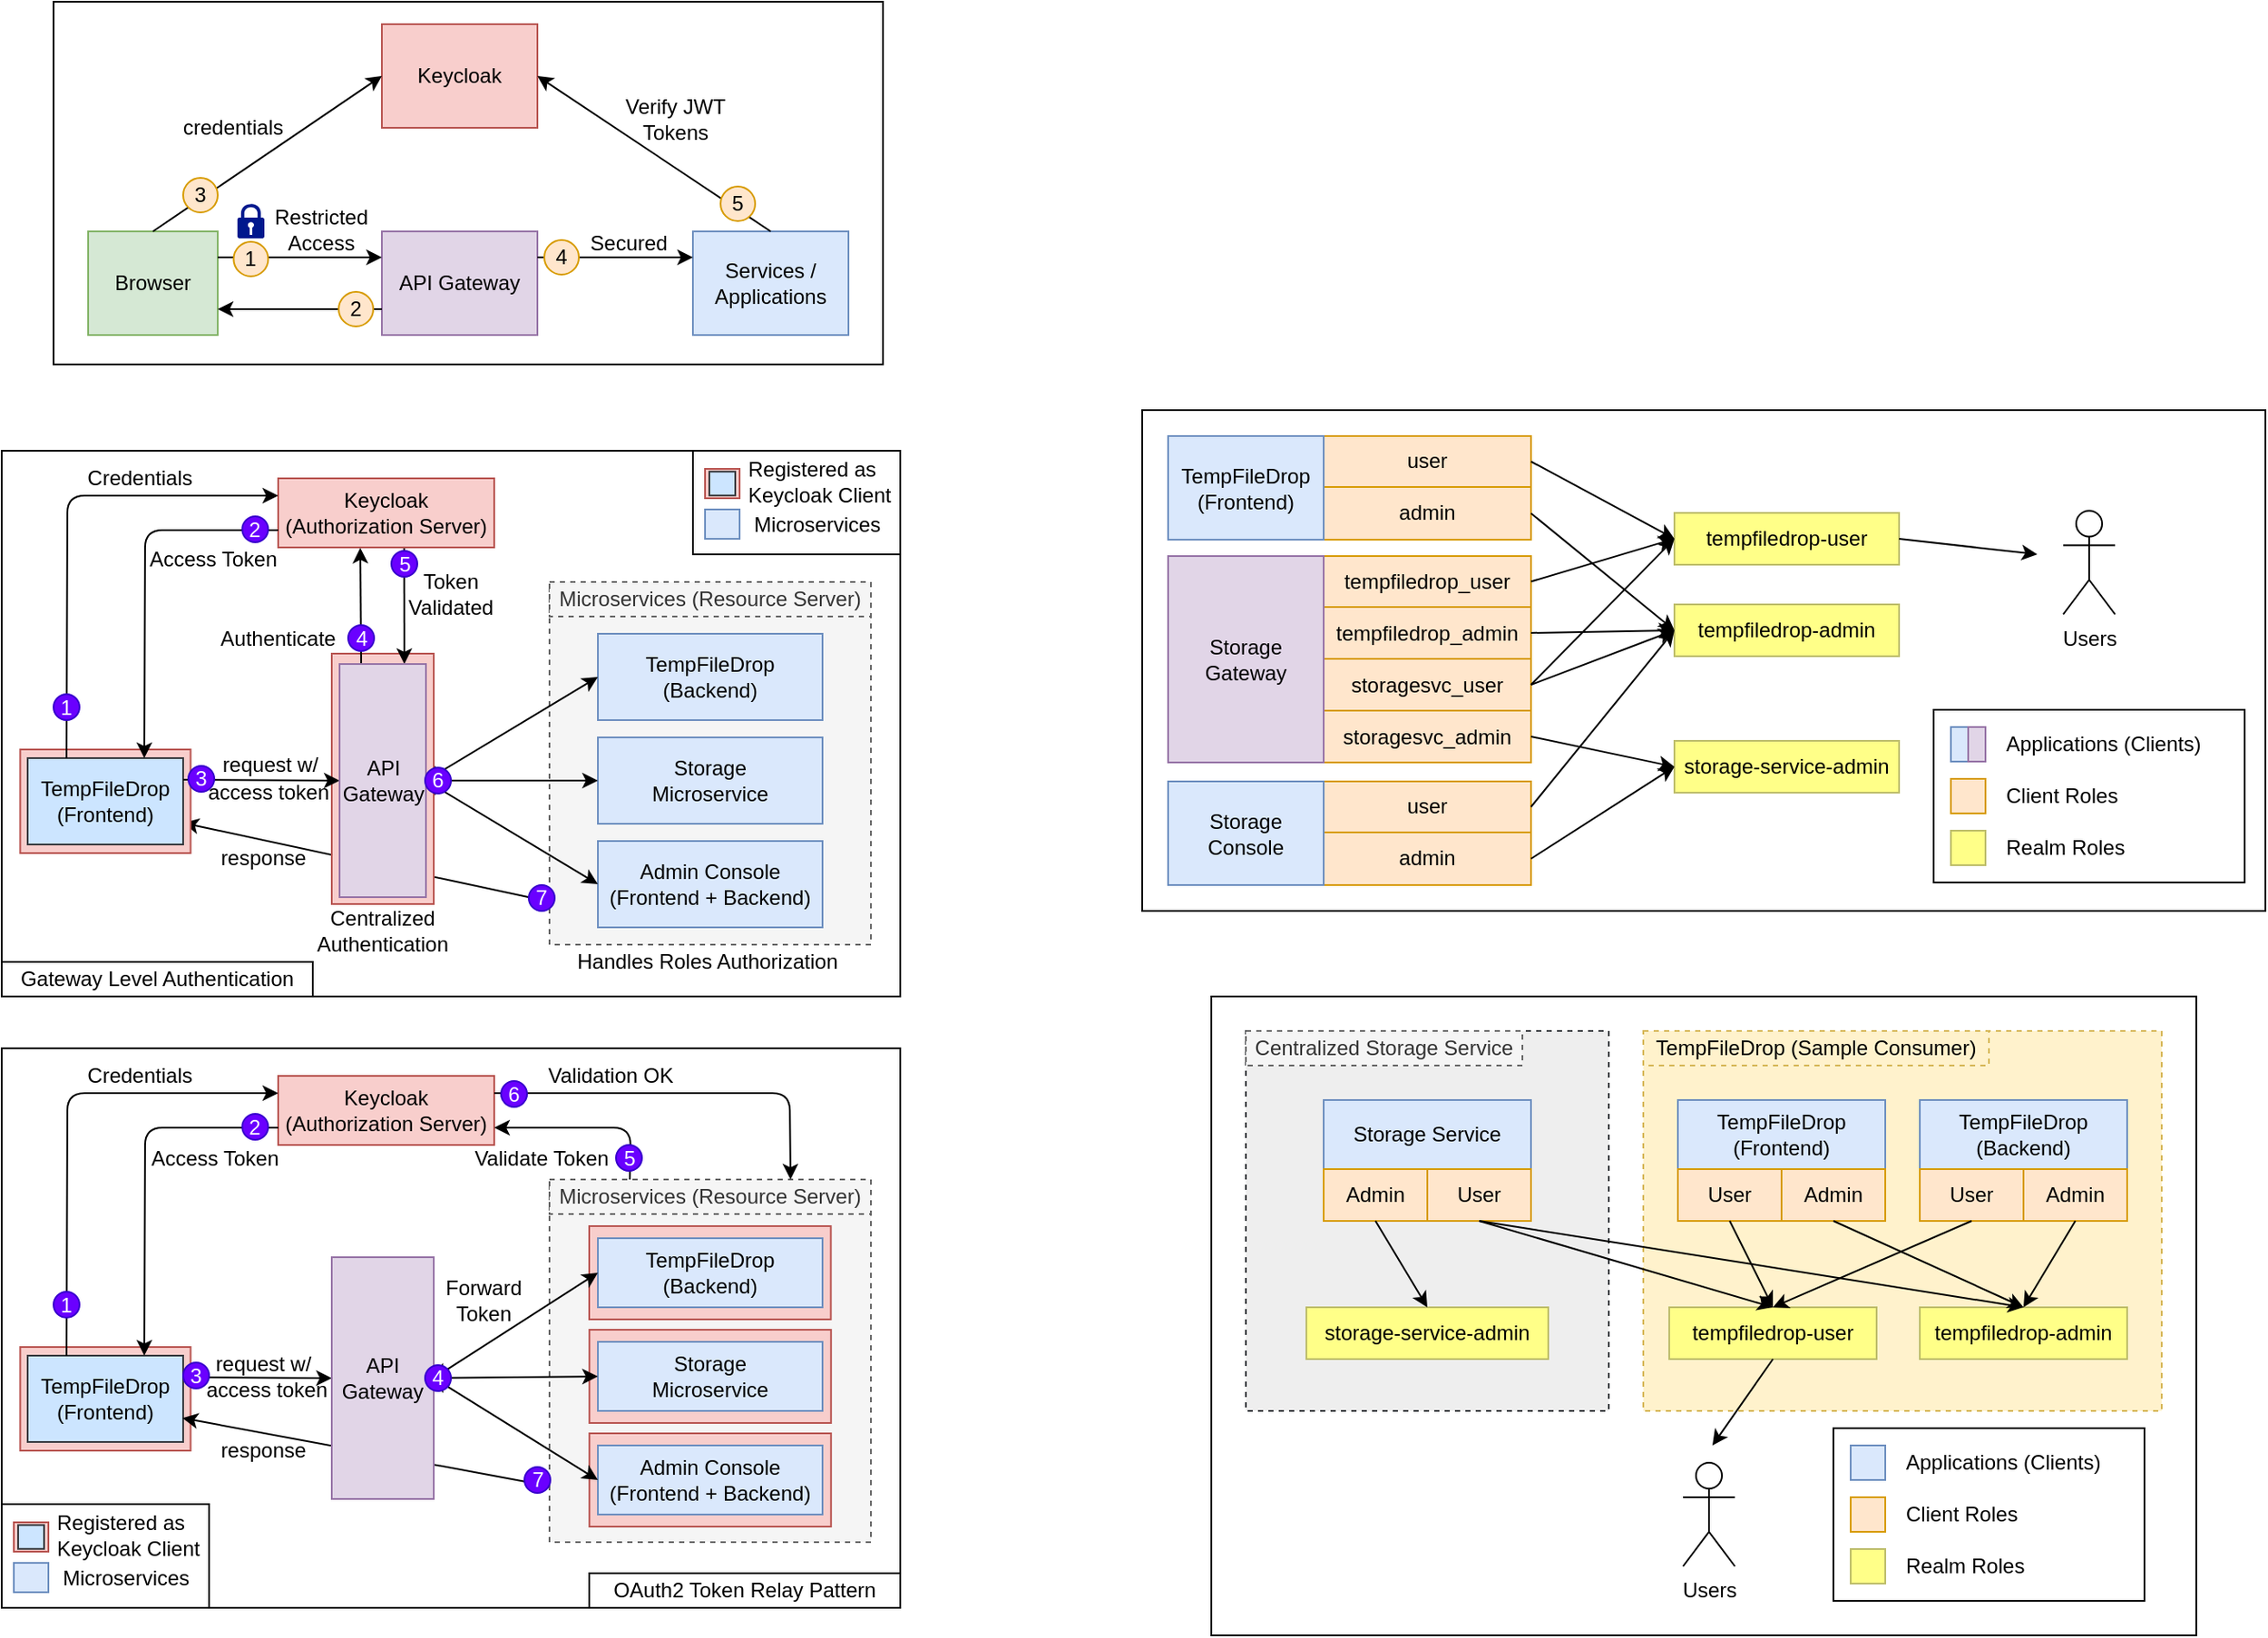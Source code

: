 <mxfile version="14.8.0" type="device"><diagram id="-et195VMFCXE0nUGpKms" name="Page-1"><mxGraphModel dx="825" dy="405" grid="1" gridSize="10" guides="1" tooltips="1" connect="1" arrows="1" fold="1" page="1" pageScale="1" pageWidth="850" pageHeight="1100" math="0" shadow="0"><root><mxCell id="0"/><mxCell id="1" parent="0"/><mxCell id="keBRM3pVGxBLEi7_1Mw8-7" value="" style="rounded=0;whiteSpace=wrap;html=1;" vertex="1" parent="1"><mxGeometry x="870" y="326.5" width="650" height="290" as="geometry"/></mxCell><mxCell id="d_0TNwZNXndSsAaaPZJO-123" value="" style="rounded=0;whiteSpace=wrap;html=1;strokeColor=#000000;align=center;" parent="1" vertex="1"><mxGeometry x="210" y="350" width="520" height="316" as="geometry"/></mxCell><mxCell id="d_0TNwZNXndSsAaaPZJO-146" value="" style="rounded=0;whiteSpace=wrap;html=1;strokeColor=#000000;align=left;" parent="1" vertex="1"><mxGeometry x="610" y="350" width="120" height="60" as="geometry"/></mxCell><mxCell id="d_0TNwZNXndSsAaaPZJO-132" value="" style="endArrow=classic;html=1;strokeWidth=1;exitX=-0.009;exitY=0.88;exitDx=0;exitDy=0;exitPerimeter=0;entryX=1;entryY=0.75;entryDx=0;entryDy=0;" parent="1" source="d_0TNwZNXndSsAaaPZJO-52" target="d_0TNwZNXndSsAaaPZJO-42" edge="1"><mxGeometry width="50" height="50" relative="1" as="geometry"><mxPoint x="340" y="596" as="sourcePoint"/><mxPoint x="390" y="546" as="targetPoint"/></mxGeometry></mxCell><mxCell id="d_0TNwZNXndSsAaaPZJO-119" value="" style="rounded=0;whiteSpace=wrap;html=1;strokeColor=#000000;align=center;" parent="1" vertex="1"><mxGeometry x="210" y="696" width="520" height="324" as="geometry"/></mxCell><mxCell id="d_0TNwZNXndSsAaaPZJO-80" value="" style="rounded=0;whiteSpace=wrap;html=1;dashed=1;fillColor=#f5f5f5;strokeColor=#666666;fontColor=#333333;" parent="1" vertex="1"><mxGeometry x="527" y="772" width="186" height="210" as="geometry"/></mxCell><mxCell id="d_0TNwZNXndSsAaaPZJO-127" value="" style="rounded=0;whiteSpace=wrap;html=1;fillColor=#f8cecc;strokeColor=#b85450;" parent="1" vertex="1"><mxGeometry x="550.1" y="919" width="139.8" height="54" as="geometry"/></mxCell><mxCell id="d_0TNwZNXndSsAaaPZJO-126" value="" style="rounded=0;whiteSpace=wrap;html=1;fillColor=#f8cecc;strokeColor=#b85450;" parent="1" vertex="1"><mxGeometry x="550.1" y="859" width="139.8" height="54" as="geometry"/></mxCell><mxCell id="d_0TNwZNXndSsAaaPZJO-125" value="" style="rounded=0;whiteSpace=wrap;html=1;fillColor=#f8cecc;strokeColor=#b85450;" parent="1" vertex="1"><mxGeometry x="550" y="799" width="139.8" height="54" as="geometry"/></mxCell><mxCell id="d_0TNwZNXndSsAaaPZJO-124" value="" style="rounded=0;whiteSpace=wrap;html=1;fillColor=#f8cecc;strokeColor=#b85450;" parent="1" vertex="1"><mxGeometry x="220.7" y="869" width="98.6" height="60" as="geometry"/></mxCell><mxCell id="d_0TNwZNXndSsAaaPZJO-122" value="" style="rounded=0;whiteSpace=wrap;html=1;fillColor=#f8cecc;strokeColor=#b85450;" parent="1" vertex="1"><mxGeometry x="401" y="467.5" width="59" height="145" as="geometry"/></mxCell><mxCell id="d_0TNwZNXndSsAaaPZJO-120" value="" style="rounded=0;whiteSpace=wrap;html=1;fillColor=#f8cecc;strokeColor=#b85450;" parent="1" vertex="1"><mxGeometry x="220.7" y="523" width="98.6" height="60" as="geometry"/></mxCell><mxCell id="d_0TNwZNXndSsAaaPZJO-52" value="" style="rounded=0;whiteSpace=wrap;html=1;dashed=1;fillColor=#f5f5f5;strokeColor=#666666;fontColor=#333333;" parent="1" vertex="1"><mxGeometry x="527" y="426" width="186" height="210" as="geometry"/></mxCell><mxCell id="x1B7GXNdSVYVkd4ccIlM-24" value="" style="rounded=0;whiteSpace=wrap;html=1;" parent="1" vertex="1"><mxGeometry x="240" y="90" width="480" height="210" as="geometry"/></mxCell><mxCell id="K2-aBJAvlc_ZpKI501sd-34" value="" style="rounded=0;whiteSpace=wrap;html=1;strokeColor=#000000;align=left;verticalAlign=middle;" parent="1" vertex="1"><mxGeometry x="910" y="666" width="570" height="370" as="geometry"/></mxCell><mxCell id="K2-aBJAvlc_ZpKI501sd-31" value="" style="rounded=0;whiteSpace=wrap;html=1;strokeColor=#d6b656;align=left;verticalAlign=middle;fillColor=#fff2cc;dashed=1;" parent="1" vertex="1"><mxGeometry x="1160" y="686" width="300" height="220" as="geometry"/></mxCell><mxCell id="K2-aBJAvlc_ZpKI501sd-30" value="" style="rounded=0;whiteSpace=wrap;html=1;strokeColor=#36393d;align=left;verticalAlign=middle;fillColor=#eeeeee;dashed=1;" parent="1" vertex="1"><mxGeometry x="930" y="686" width="210" height="220" as="geometry"/></mxCell><mxCell id="K2-aBJAvlc_ZpKI501sd-10" value="" style="rounded=0;whiteSpace=wrap;html=1;align=left;verticalAlign=middle;" parent="1" vertex="1"><mxGeometry x="1270" y="916" width="180" height="100" as="geometry"/></mxCell><mxCell id="K2-aBJAvlc_ZpKI501sd-1" value="Storage Service" style="rounded=0;whiteSpace=wrap;html=1;fillColor=#dae8fc;strokeColor=#6c8ebf;" parent="1" vertex="1"><mxGeometry x="975" y="726" width="120" height="40" as="geometry"/></mxCell><mxCell id="K2-aBJAvlc_ZpKI501sd-2" value="TempFileDrop&lt;br&gt;(Frontend)" style="rounded=0;whiteSpace=wrap;html=1;fillColor=#dae8fc;strokeColor=#6c8ebf;" parent="1" vertex="1"><mxGeometry x="1180" y="726" width="120" height="40" as="geometry"/></mxCell><mxCell id="K2-aBJAvlc_ZpKI501sd-3" value="" style="rounded=0;whiteSpace=wrap;html=1;align=center;verticalAlign=middle;fillColor=#dae8fc;strokeColor=#6c8ebf;" parent="1" vertex="1"><mxGeometry x="1280" y="926" width="20" height="20" as="geometry"/></mxCell><mxCell id="K2-aBJAvlc_ZpKI501sd-4" value="Applications (Clients)" style="text;html=1;strokeColor=none;fillColor=none;align=left;verticalAlign=middle;whiteSpace=wrap;rounded=0;" parent="1" vertex="1"><mxGeometry x="1310" y="926" width="130" height="20" as="geometry"/></mxCell><mxCell id="K2-aBJAvlc_ZpKI501sd-5" value="" style="rounded=0;whiteSpace=wrap;html=1;align=center;verticalAlign=middle;fillColor=#ffe6cc;strokeColor=#d79b00;" parent="1" vertex="1"><mxGeometry x="1280" y="956" width="20" height="20" as="geometry"/></mxCell><mxCell id="K2-aBJAvlc_ZpKI501sd-7" value="Client Roles" style="text;html=1;strokeColor=none;fillColor=none;align=left;verticalAlign=middle;whiteSpace=wrap;rounded=0;" parent="1" vertex="1"><mxGeometry x="1310" y="956" width="130" height="20" as="geometry"/></mxCell><mxCell id="K2-aBJAvlc_ZpKI501sd-8" value="" style="rounded=0;whiteSpace=wrap;html=1;align=center;verticalAlign=middle;fillColor=#ffff88;strokeColor=#BDBD6A;" parent="1" vertex="1"><mxGeometry x="1280" y="986" width="20" height="20" as="geometry"/></mxCell><mxCell id="K2-aBJAvlc_ZpKI501sd-9" value="Realm Roles" style="text;html=1;strokeColor=none;fillColor=none;align=left;verticalAlign=middle;whiteSpace=wrap;rounded=0;" parent="1" vertex="1"><mxGeometry x="1310" y="986" width="130" height="20" as="geometry"/></mxCell><mxCell id="K2-aBJAvlc_ZpKI501sd-11" value="User" style="rounded=0;whiteSpace=wrap;html=1;align=center;verticalAlign=middle;fillColor=#ffe6cc;strokeColor=#d79b00;" parent="1" vertex="1"><mxGeometry x="1035" y="766" width="60" height="30" as="geometry"/></mxCell><mxCell id="K2-aBJAvlc_ZpKI501sd-12" value="Admin" style="rounded=0;whiteSpace=wrap;html=1;align=center;verticalAlign=middle;fillColor=#ffe6cc;strokeColor=#d79b00;" parent="1" vertex="1"><mxGeometry x="975" y="766" width="60" height="30" as="geometry"/></mxCell><mxCell id="K2-aBJAvlc_ZpKI501sd-13" value="User" style="rounded=0;whiteSpace=wrap;html=1;align=center;verticalAlign=middle;fillColor=#ffe6cc;strokeColor=#d79b00;" parent="1" vertex="1"><mxGeometry x="1180" y="766" width="60" height="30" as="geometry"/></mxCell><mxCell id="K2-aBJAvlc_ZpKI501sd-14" value="Admin" style="rounded=0;whiteSpace=wrap;html=1;align=center;verticalAlign=middle;fillColor=#ffe6cc;strokeColor=#d79b00;" parent="1" vertex="1"><mxGeometry x="1240" y="766" width="60" height="30" as="geometry"/></mxCell><mxCell id="K2-aBJAvlc_ZpKI501sd-16" value="tempfiledrop-user" style="rounded=0;whiteSpace=wrap;html=1;align=center;verticalAlign=middle;fillColor=#ffff88;strokeColor=#BDBD6A;" parent="1" vertex="1"><mxGeometry x="1175" y="846" width="120" height="30" as="geometry"/></mxCell><mxCell id="K2-aBJAvlc_ZpKI501sd-17" value="tempfiledrop-admin" style="rounded=0;whiteSpace=wrap;html=1;align=center;verticalAlign=middle;fillColor=#ffff88;strokeColor=#BDBD6A;" parent="1" vertex="1"><mxGeometry x="1320" y="846" width="120" height="30" as="geometry"/></mxCell><mxCell id="K2-aBJAvlc_ZpKI501sd-18" value="" style="endArrow=classic;html=1;exitX=0.5;exitY=1;exitDx=0;exitDy=0;entryX=0.5;entryY=0;entryDx=0;entryDy=0;" parent="1" source="K2-aBJAvlc_ZpKI501sd-14" target="K2-aBJAvlc_ZpKI501sd-17" edge="1"><mxGeometry width="50" height="50" relative="1" as="geometry"><mxPoint x="1300" y="896" as="sourcePoint"/><mxPoint x="1350" y="846" as="targetPoint"/></mxGeometry></mxCell><mxCell id="K2-aBJAvlc_ZpKI501sd-19" value="" style="endArrow=classic;html=1;exitX=0.5;exitY=1;exitDx=0;exitDy=0;entryX=0.5;entryY=0;entryDx=0;entryDy=0;" parent="1" source="K2-aBJAvlc_ZpKI501sd-13" target="K2-aBJAvlc_ZpKI501sd-16" edge="1"><mxGeometry width="50" height="50" relative="1" as="geometry"><mxPoint x="1300" y="896" as="sourcePoint"/><mxPoint x="1600" y="826" as="targetPoint"/></mxGeometry></mxCell><mxCell id="K2-aBJAvlc_ZpKI501sd-20" value="" style="endArrow=classic;html=1;exitX=0.5;exitY=1;exitDx=0;exitDy=0;entryX=0.5;entryY=0;entryDx=0;entryDy=0;" parent="1" source="K2-aBJAvlc_ZpKI501sd-11" target="K2-aBJAvlc_ZpKI501sd-16" edge="1"><mxGeometry width="50" height="50" relative="1" as="geometry"><mxPoint x="1250" y="896" as="sourcePoint"/><mxPoint x="1300" y="846" as="targetPoint"/></mxGeometry></mxCell><mxCell id="K2-aBJAvlc_ZpKI501sd-21" value="storage-service-admin" style="rounded=0;whiteSpace=wrap;html=1;align=center;verticalAlign=middle;fillColor=#ffff88;strokeColor=#BDBD6A;" parent="1" vertex="1"><mxGeometry x="965" y="846" width="140" height="30" as="geometry"/></mxCell><mxCell id="K2-aBJAvlc_ZpKI501sd-22" value="" style="endArrow=classic;html=1;exitX=0.5;exitY=1;exitDx=0;exitDy=0;entryX=0.5;entryY=0;entryDx=0;entryDy=0;" parent="1" source="K2-aBJAvlc_ZpKI501sd-12" target="K2-aBJAvlc_ZpKI501sd-21" edge="1"><mxGeometry width="50" height="50" relative="1" as="geometry"><mxPoint x="1220" y="886" as="sourcePoint"/><mxPoint x="1270" y="836" as="targetPoint"/></mxGeometry></mxCell><mxCell id="K2-aBJAvlc_ZpKI501sd-26" value="Users" style="shape=umlActor;verticalLabelPosition=bottom;verticalAlign=top;html=1;outlineConnect=0;" parent="1" vertex="1"><mxGeometry x="1183" y="936" width="30" height="60" as="geometry"/></mxCell><mxCell id="K2-aBJAvlc_ZpKI501sd-29" value="" style="endArrow=classic;html=1;exitX=0.5;exitY=1;exitDx=0;exitDy=0;" parent="1" source="K2-aBJAvlc_ZpKI501sd-16" edge="1"><mxGeometry width="50" height="50" relative="1" as="geometry"><mxPoint x="1160" y="966" as="sourcePoint"/><mxPoint x="1200" y="926" as="targetPoint"/></mxGeometry></mxCell><mxCell id="K2-aBJAvlc_ZpKI501sd-32" value="TempFileDrop (Sample Consumer)" style="text;html=1;fillColor=#fff2cc;align=center;verticalAlign=middle;whiteSpace=wrap;rounded=0;dashed=1;strokeColor=#d6b656;" parent="1" vertex="1"><mxGeometry x="1160" y="686" width="200" height="20" as="geometry"/></mxCell><mxCell id="K2-aBJAvlc_ZpKI501sd-33" value="Centralized Storage Service" style="text;html=1;fillColor=#f5f5f5;align=center;verticalAlign=middle;whiteSpace=wrap;rounded=0;dashed=1;strokeColor=#666666;fontColor=#333333;" parent="1" vertex="1"><mxGeometry x="930" y="686" width="160" height="20" as="geometry"/></mxCell><mxCell id="eOZfDoAmwTFACfhEtmkX-1" value="TempFileDrop&lt;br&gt;(Backend)" style="rounded=0;whiteSpace=wrap;html=1;fillColor=#dae8fc;strokeColor=#6c8ebf;" parent="1" vertex="1"><mxGeometry x="1320" y="726" width="120" height="40" as="geometry"/></mxCell><mxCell id="eOZfDoAmwTFACfhEtmkX-2" value="User" style="rounded=0;whiteSpace=wrap;html=1;align=center;verticalAlign=middle;fillColor=#ffe6cc;strokeColor=#d79b00;" parent="1" vertex="1"><mxGeometry x="1320" y="766" width="60" height="30" as="geometry"/></mxCell><mxCell id="eOZfDoAmwTFACfhEtmkX-3" value="Admin" style="rounded=0;whiteSpace=wrap;html=1;align=center;verticalAlign=middle;fillColor=#ffe6cc;strokeColor=#d79b00;" parent="1" vertex="1"><mxGeometry x="1380" y="766" width="60" height="30" as="geometry"/></mxCell><mxCell id="eOZfDoAmwTFACfhEtmkX-4" value="" style="endArrow=classic;html=1;exitX=0.5;exitY=1;exitDx=0;exitDy=0;entryX=0.5;entryY=0;entryDx=0;entryDy=0;" parent="1" source="eOZfDoAmwTFACfhEtmkX-2" target="K2-aBJAvlc_ZpKI501sd-16" edge="1"><mxGeometry width="50" height="50" relative="1" as="geometry"><mxPoint x="1270" y="846" as="sourcePoint"/><mxPoint x="1500" y="846" as="targetPoint"/></mxGeometry></mxCell><mxCell id="eOZfDoAmwTFACfhEtmkX-5" value="" style="endArrow=classic;html=1;exitX=0.5;exitY=1;exitDx=0;exitDy=0;entryX=0.5;entryY=0;entryDx=0;entryDy=0;" parent="1" source="eOZfDoAmwTFACfhEtmkX-3" target="K2-aBJAvlc_ZpKI501sd-17" edge="1"><mxGeometry width="50" height="50" relative="1" as="geometry"><mxPoint x="1270" y="846" as="sourcePoint"/><mxPoint x="1590" y="846" as="targetPoint"/></mxGeometry></mxCell><mxCell id="3RNaVy8CdKfmKc2D19qz-1" value="" style="endArrow=classic;html=1;exitX=0.5;exitY=1;exitDx=0;exitDy=0;entryX=0.5;entryY=0;entryDx=0;entryDy=0;" parent="1" source="K2-aBJAvlc_ZpKI501sd-11" target="K2-aBJAvlc_ZpKI501sd-17" edge="1"><mxGeometry width="50" height="50" relative="1" as="geometry"><mxPoint x="1250" y="966" as="sourcePoint"/><mxPoint x="1380" y="846" as="targetPoint"/></mxGeometry></mxCell><mxCell id="x1B7GXNdSVYVkd4ccIlM-1" value="Browser" style="rounded=0;whiteSpace=wrap;html=1;fillColor=#d5e8d4;strokeColor=#82b366;" parent="1" vertex="1"><mxGeometry x="260" y="223" width="75" height="60" as="geometry"/></mxCell><mxCell id="x1B7GXNdSVYVkd4ccIlM-2" value="API Gateway" style="rounded=0;whiteSpace=wrap;html=1;fillColor=#e1d5e7;strokeColor=#9673a6;" parent="1" vertex="1"><mxGeometry x="430" y="223" width="90" height="60" as="geometry"/></mxCell><mxCell id="x1B7GXNdSVYVkd4ccIlM-3" value="Services / Applications" style="rounded=0;whiteSpace=wrap;html=1;fillColor=#dae8fc;strokeColor=#6c8ebf;" parent="1" vertex="1"><mxGeometry x="610" y="223" width="90" height="60" as="geometry"/></mxCell><mxCell id="x1B7GXNdSVYVkd4ccIlM-4" value="Keycloak" style="rounded=0;whiteSpace=wrap;html=1;fillColor=#f8cecc;strokeColor=#b85450;" parent="1" vertex="1"><mxGeometry x="430" y="103" width="90" height="60" as="geometry"/></mxCell><mxCell id="x1B7GXNdSVYVkd4ccIlM-5" value="" style="endArrow=classic;html=1;exitX=1;exitY=0.25;exitDx=0;exitDy=0;entryX=0;entryY=0.25;entryDx=0;entryDy=0;" parent="1" source="x1B7GXNdSVYVkd4ccIlM-1" target="x1B7GXNdSVYVkd4ccIlM-2" edge="1"><mxGeometry width="50" height="50" relative="1" as="geometry"><mxPoint x="380" y="236" as="sourcePoint"/><mxPoint x="500" y="143" as="targetPoint"/></mxGeometry></mxCell><mxCell id="x1B7GXNdSVYVkd4ccIlM-6" value="" style="aspect=fixed;pointerEvents=1;shadow=0;dashed=0;html=1;strokeColor=none;labelPosition=center;verticalLabelPosition=bottom;verticalAlign=top;align=center;fillColor=#00188D;shape=mxgraph.mscae.enterprise.lock" parent="1" vertex="1"><mxGeometry x="346.4" y="207" width="15.6" height="20" as="geometry"/></mxCell><mxCell id="x1B7GXNdSVYVkd4ccIlM-7" value="Restricted Access" style="text;html=1;strokeColor=none;fillColor=none;align=center;verticalAlign=middle;whiteSpace=wrap;rounded=0;" parent="1" vertex="1"><mxGeometry x="375" y="212" width="40" height="20" as="geometry"/></mxCell><mxCell id="x1B7GXNdSVYVkd4ccIlM-9" value="1" style="ellipse;whiteSpace=wrap;html=1;aspect=fixed;fillColor=#ffe6cc;strokeColor=#d79b00;" parent="1" vertex="1"><mxGeometry x="344.2" y="229" width="20" height="20" as="geometry"/></mxCell><mxCell id="x1B7GXNdSVYVkd4ccIlM-12" value="" style="endArrow=classic;html=1;entryX=1;entryY=0.75;entryDx=0;entryDy=0;exitX=0;exitY=0.75;exitDx=0;exitDy=0;" parent="1" source="x1B7GXNdSVYVkd4ccIlM-2" target="x1B7GXNdSVYVkd4ccIlM-1" edge="1"><mxGeometry width="50" height="50" relative="1" as="geometry"><mxPoint x="370" y="313" as="sourcePoint"/><mxPoint x="500" y="203" as="targetPoint"/></mxGeometry></mxCell><mxCell id="x1B7GXNdSVYVkd4ccIlM-13" value="2" style="ellipse;whiteSpace=wrap;html=1;aspect=fixed;fillColor=#ffe6cc;strokeColor=#d79b00;" parent="1" vertex="1"><mxGeometry x="405" y="258" width="20" height="20" as="geometry"/></mxCell><mxCell id="x1B7GXNdSVYVkd4ccIlM-14" value="" style="endArrow=classic;html=1;exitX=0.5;exitY=0;exitDx=0;exitDy=0;entryX=0;entryY=0.5;entryDx=0;entryDy=0;" parent="1" source="x1B7GXNdSVYVkd4ccIlM-1" target="x1B7GXNdSVYVkd4ccIlM-4" edge="1"><mxGeometry width="50" height="50" relative="1" as="geometry"><mxPoint x="325" y="193" as="sourcePoint"/><mxPoint x="375" y="143" as="targetPoint"/></mxGeometry></mxCell><mxCell id="x1B7GXNdSVYVkd4ccIlM-15" value="3" style="ellipse;whiteSpace=wrap;html=1;aspect=fixed;fillColor=#ffe6cc;strokeColor=#d79b00;" parent="1" vertex="1"><mxGeometry x="315" y="192" width="20" height="20" as="geometry"/></mxCell><mxCell id="x1B7GXNdSVYVkd4ccIlM-16" value="credentials" style="text;html=1;strokeColor=none;fillColor=none;align=center;verticalAlign=middle;whiteSpace=wrap;rounded=0;" parent="1" vertex="1"><mxGeometry x="324.2" y="153" width="40" height="20" as="geometry"/></mxCell><mxCell id="x1B7GXNdSVYVkd4ccIlM-17" value="" style="endArrow=classic;html=1;entryX=0;entryY=0.25;entryDx=0;entryDy=0;exitX=1;exitY=0.25;exitDx=0;exitDy=0;" parent="1" source="x1B7GXNdSVYVkd4ccIlM-2" target="x1B7GXNdSVYVkd4ccIlM-3" edge="1"><mxGeometry width="50" height="50" relative="1" as="geometry"><mxPoint x="440" y="233" as="sourcePoint"/><mxPoint x="490" y="183" as="targetPoint"/></mxGeometry></mxCell><mxCell id="x1B7GXNdSVYVkd4ccIlM-18" value="Secured" style="text;html=1;strokeColor=none;fillColor=none;align=center;verticalAlign=middle;whiteSpace=wrap;rounded=0;" parent="1" vertex="1"><mxGeometry x="553" y="220" width="40" height="20" as="geometry"/></mxCell><mxCell id="x1B7GXNdSVYVkd4ccIlM-19" value="4" style="ellipse;whiteSpace=wrap;html=1;aspect=fixed;fillColor=#ffe6cc;strokeColor=#d79b00;" parent="1" vertex="1"><mxGeometry x="524" y="228" width="20" height="20" as="geometry"/></mxCell><mxCell id="x1B7GXNdSVYVkd4ccIlM-21" value="" style="endArrow=classic;html=1;exitX=0.5;exitY=0;exitDx=0;exitDy=0;entryX=1;entryY=0.5;entryDx=0;entryDy=0;" parent="1" source="x1B7GXNdSVYVkd4ccIlM-3" target="x1B7GXNdSVYVkd4ccIlM-4" edge="1"><mxGeometry width="50" height="50" relative="1" as="geometry"><mxPoint x="520" y="203" as="sourcePoint"/><mxPoint x="530" y="123" as="targetPoint"/></mxGeometry></mxCell><mxCell id="x1B7GXNdSVYVkd4ccIlM-22" value="Verify JWT Tokens" style="text;html=1;strokeColor=none;fillColor=none;align=center;verticalAlign=middle;whiteSpace=wrap;rounded=0;" parent="1" vertex="1"><mxGeometry x="560" y="148" width="80" height="20" as="geometry"/></mxCell><mxCell id="x1B7GXNdSVYVkd4ccIlM-23" value="5" style="ellipse;whiteSpace=wrap;html=1;aspect=fixed;fillColor=#ffe6cc;strokeColor=#d79b00;" parent="1" vertex="1"><mxGeometry x="626" y="197" width="20" height="20" as="geometry"/></mxCell><mxCell id="d_0TNwZNXndSsAaaPZJO-38" value="Keycloak&lt;br&gt;(Authorization Server)" style="rounded=0;whiteSpace=wrap;html=1;fillColor=#f8cecc;strokeColor=#b85450;" parent="1" vertex="1"><mxGeometry x="370" y="366" width="125" height="40" as="geometry"/></mxCell><mxCell id="d_0TNwZNXndSsAaaPZJO-39" value="TempFileDrop&lt;br&gt;(Backend)" style="rounded=0;whiteSpace=wrap;html=1;fillColor=#dae8fc;strokeColor=#6c8ebf;" parent="1" vertex="1"><mxGeometry x="555" y="456" width="130" height="50" as="geometry"/></mxCell><mxCell id="d_0TNwZNXndSsAaaPZJO-40" value="Storage&lt;br&gt;Microservice" style="rounded=0;whiteSpace=wrap;html=1;fillColor=#dae8fc;strokeColor=#6c8ebf;" parent="1" vertex="1"><mxGeometry x="555" y="516" width="130" height="50" as="geometry"/></mxCell><mxCell id="d_0TNwZNXndSsAaaPZJO-41" value="Admin Console&lt;br&gt;(Frontend + Backend)" style="rounded=0;whiteSpace=wrap;html=1;fillColor=#dae8fc;strokeColor=#6c8ebf;" parent="1" vertex="1"><mxGeometry x="555" y="576" width="130" height="50" as="geometry"/></mxCell><mxCell id="d_0TNwZNXndSsAaaPZJO-42" value="TempFileDrop&lt;br&gt;(Frontend)" style="rounded=0;whiteSpace=wrap;html=1;fillColor=#cce5ff;strokeColor=#36393d;" parent="1" vertex="1"><mxGeometry x="225" y="528" width="90" height="50" as="geometry"/></mxCell><mxCell id="d_0TNwZNXndSsAaaPZJO-46" value="" style="endArrow=classic;html=1;strokeWidth=1;exitX=1;exitY=0.25;exitDx=0;exitDy=0;entryX=0;entryY=0.5;entryDx=0;entryDy=0;" parent="1" source="d_0TNwZNXndSsAaaPZJO-42" target="d_0TNwZNXndSsAaaPZJO-37" edge="1"><mxGeometry width="50" height="50" relative="1" as="geometry"><mxPoint x="350" y="526" as="sourcePoint"/><mxPoint x="400" y="476" as="targetPoint"/></mxGeometry></mxCell><mxCell id="d_0TNwZNXndSsAaaPZJO-49" value="" style="endArrow=classic;startArrow=classic;html=1;strokeWidth=1;exitX=1;exitY=0.5;exitDx=0;exitDy=0;entryX=0;entryY=0.5;entryDx=0;entryDy=0;" parent="1" source="d_0TNwZNXndSsAaaPZJO-37" target="d_0TNwZNXndSsAaaPZJO-40" edge="1"><mxGeometry width="50" height="50" relative="1" as="geometry"><mxPoint x="350" y="526" as="sourcePoint"/><mxPoint x="400" y="476" as="targetPoint"/></mxGeometry></mxCell><mxCell id="d_0TNwZNXndSsAaaPZJO-50" value="" style="endArrow=classic;startArrow=classic;html=1;strokeWidth=1;exitX=1;exitY=0.5;exitDx=0;exitDy=0;entryX=0;entryY=0.5;entryDx=0;entryDy=0;" parent="1" source="d_0TNwZNXndSsAaaPZJO-37" target="d_0TNwZNXndSsAaaPZJO-39" edge="1"><mxGeometry width="50" height="50" relative="1" as="geometry"><mxPoint x="470" y="551" as="sourcePoint"/><mxPoint x="550" y="551" as="targetPoint"/></mxGeometry></mxCell><mxCell id="d_0TNwZNXndSsAaaPZJO-51" value="" style="endArrow=classic;startArrow=classic;html=1;strokeWidth=1;exitX=1;exitY=0.5;exitDx=0;exitDy=0;entryX=0;entryY=0.5;entryDx=0;entryDy=0;" parent="1" source="d_0TNwZNXndSsAaaPZJO-37" target="d_0TNwZNXndSsAaaPZJO-41" edge="1"><mxGeometry width="50" height="50" relative="1" as="geometry"><mxPoint x="470" y="551" as="sourcePoint"/><mxPoint x="550" y="491" as="targetPoint"/></mxGeometry></mxCell><mxCell id="d_0TNwZNXndSsAaaPZJO-53" value="Microservices (Resource Server)" style="text;html=1;fillColor=#f5f5f5;align=center;verticalAlign=middle;whiteSpace=wrap;rounded=0;dashed=1;strokeColor=#666666;fontColor=#333333;" parent="1" vertex="1"><mxGeometry x="527" y="426" width="186" height="20" as="geometry"/></mxCell><mxCell id="d_0TNwZNXndSsAaaPZJO-55" value="" style="endArrow=classic;html=1;strokeWidth=1;exitX=0.25;exitY=0;exitDx=0;exitDy=0;entryX=0.38;entryY=1.006;entryDx=0;entryDy=0;entryPerimeter=0;" parent="1" source="d_0TNwZNXndSsAaaPZJO-37" target="d_0TNwZNXndSsAaaPZJO-38" edge="1"><mxGeometry width="50" height="50" relative="1" as="geometry"><mxPoint x="350" y="526" as="sourcePoint"/><mxPoint x="415" y="407" as="targetPoint"/></mxGeometry></mxCell><mxCell id="d_0TNwZNXndSsAaaPZJO-56" value="" style="endArrow=classic;html=1;strokeWidth=1;exitX=0.583;exitY=1.012;exitDx=0;exitDy=0;exitPerimeter=0;entryX=0.75;entryY=0;entryDx=0;entryDy=0;" parent="1" source="d_0TNwZNXndSsAaaPZJO-38" target="d_0TNwZNXndSsAaaPZJO-37" edge="1"><mxGeometry width="50" height="50" relative="1" as="geometry"><mxPoint x="401" y="471" as="sourcePoint"/><mxPoint x="451" y="446" as="targetPoint"/></mxGeometry></mxCell><mxCell id="d_0TNwZNXndSsAaaPZJO-59" value="" style="endArrow=classic;html=1;strokeWidth=1;exitX=0.25;exitY=0;exitDx=0;exitDy=0;entryX=0;entryY=0.25;entryDx=0;entryDy=0;" parent="1" source="d_0TNwZNXndSsAaaPZJO-42" target="d_0TNwZNXndSsAaaPZJO-38" edge="1"><mxGeometry width="50" height="50" relative="1" as="geometry"><mxPoint x="410" y="526" as="sourcePoint"/><mxPoint x="460" y="476" as="targetPoint"/><Array as="points"><mxPoint x="248" y="376"/></Array></mxGeometry></mxCell><mxCell id="d_0TNwZNXndSsAaaPZJO-60" value="" style="endArrow=classic;html=1;strokeWidth=1;entryX=0.75;entryY=0;entryDx=0;entryDy=0;exitX=0;exitY=0.75;exitDx=0;exitDy=0;" parent="1" source="d_0TNwZNXndSsAaaPZJO-38" target="d_0TNwZNXndSsAaaPZJO-42" edge="1"><mxGeometry width="50" height="50" relative="1" as="geometry"><mxPoint x="400" y="506" as="sourcePoint"/><mxPoint x="450" y="456" as="targetPoint"/><Array as="points"><mxPoint x="293" y="396"/></Array></mxGeometry></mxCell><mxCell id="d_0TNwZNXndSsAaaPZJO-61" value="Credentials" style="text;html=1;strokeColor=none;fillColor=none;align=center;verticalAlign=middle;whiteSpace=wrap;rounded=0;dashed=1;" parent="1" vertex="1"><mxGeometry x="270" y="356" width="40" height="20" as="geometry"/></mxCell><mxCell id="d_0TNwZNXndSsAaaPZJO-62" value="Access Token" style="text;html=1;strokeColor=none;fillColor=none;align=center;verticalAlign=middle;whiteSpace=wrap;rounded=0;dashed=1;" parent="1" vertex="1"><mxGeometry x="290" y="403" width="85" height="20" as="geometry"/></mxCell><mxCell id="d_0TNwZNXndSsAaaPZJO-63" value="1" style="ellipse;whiteSpace=wrap;html=1;aspect=fixed;strokeColor=#3700CC;fillColor=#6a00ff;fontColor=#ffffff;horizontal=1;align=center;" parent="1" vertex="1"><mxGeometry x="240" y="491" width="15" height="15" as="geometry"/></mxCell><mxCell id="d_0TNwZNXndSsAaaPZJO-65" value="2" style="ellipse;whiteSpace=wrap;html=1;aspect=fixed;strokeColor=#3700CC;fillColor=#6a00ff;fontColor=#ffffff;horizontal=1;align=center;" parent="1" vertex="1"><mxGeometry x="349.2" y="388" width="15" height="15" as="geometry"/></mxCell><mxCell id="d_0TNwZNXndSsAaaPZJO-66" value="3" style="ellipse;whiteSpace=wrap;html=1;aspect=fixed;strokeColor=#3700CC;fillColor=#6a00ff;fontColor=#ffffff;horizontal=1;align=center;" parent="1" vertex="1"><mxGeometry x="318" y="532.5" width="15" height="15" as="geometry"/></mxCell><mxCell id="d_0TNwZNXndSsAaaPZJO-67" value="request w/" style="text;html=1;strokeColor=none;fillColor=none;align=center;verticalAlign=middle;whiteSpace=wrap;rounded=0;dashed=1;" parent="1" vertex="1"><mxGeometry x="328" y="522" width="75" height="20" as="geometry"/></mxCell><mxCell id="d_0TNwZNXndSsAaaPZJO-68" value="access token" style="text;html=1;strokeColor=none;fillColor=none;align=center;verticalAlign=middle;whiteSpace=wrap;rounded=0;dashed=1;" parent="1" vertex="1"><mxGeometry x="327.2" y="537.5" width="75" height="20" as="geometry"/></mxCell><mxCell id="d_0TNwZNXndSsAaaPZJO-69" value="4" style="ellipse;whiteSpace=wrap;html=1;aspect=fixed;strokeColor=#3700CC;fillColor=#6a00ff;fontColor=#ffffff;horizontal=1;align=center;" parent="1" vertex="1"><mxGeometry x="410.5" y="451" width="15" height="15" as="geometry"/></mxCell><mxCell id="d_0TNwZNXndSsAaaPZJO-70" value="Authenticate" style="text;html=1;strokeColor=none;fillColor=none;align=center;verticalAlign=middle;whiteSpace=wrap;rounded=0;" parent="1" vertex="1"><mxGeometry x="350" y="448.5" width="40" height="20" as="geometry"/></mxCell><mxCell id="d_0TNwZNXndSsAaaPZJO-72" value="5" style="ellipse;whiteSpace=wrap;html=1;aspect=fixed;strokeColor=#3700CC;fillColor=#6a00ff;fontColor=#ffffff;horizontal=1;align=center;" parent="1" vertex="1"><mxGeometry x="435.5" y="408" width="15" height="15" as="geometry"/></mxCell><mxCell id="d_0TNwZNXndSsAaaPZJO-74" value="Token Validated" style="text;html=1;strokeColor=none;fillColor=none;align=center;verticalAlign=middle;whiteSpace=wrap;rounded=0;" parent="1" vertex="1"><mxGeometry x="450" y="423" width="40" height="20" as="geometry"/></mxCell><mxCell id="d_0TNwZNXndSsAaaPZJO-76" value="Handles Roles Authorization" style="text;html=1;strokeColor=none;fillColor=none;align=center;verticalAlign=middle;whiteSpace=wrap;rounded=0;" parent="1" vertex="1"><mxGeometry x="527" y="636" width="183" height="20" as="geometry"/></mxCell><mxCell id="d_0TNwZNXndSsAaaPZJO-78" value="Gateway Level Authentication" style="text;html=1;fillColor=none;align=center;verticalAlign=middle;whiteSpace=wrap;rounded=0;strokeColor=#000000;" parent="1" vertex="1"><mxGeometry x="210" y="646" width="180" height="20" as="geometry"/></mxCell><mxCell id="d_0TNwZNXndSsAaaPZJO-82" value="Keycloak&lt;br&gt;(Authorization Server)" style="rounded=0;whiteSpace=wrap;html=1;fillColor=#f8cecc;strokeColor=#b85450;" parent="1" vertex="1"><mxGeometry x="370" y="712" width="125" height="40" as="geometry"/></mxCell><mxCell id="d_0TNwZNXndSsAaaPZJO-83" value="TempFileDrop&lt;br&gt;(Backend)" style="rounded=0;whiteSpace=wrap;html=1;fillColor=#dae8fc;strokeColor=#6c8ebf;" parent="1" vertex="1"><mxGeometry x="555" y="806" width="130" height="40" as="geometry"/></mxCell><mxCell id="d_0TNwZNXndSsAaaPZJO-84" value="Storage&lt;br&gt;Microservice" style="rounded=0;whiteSpace=wrap;html=1;fillColor=#dae8fc;strokeColor=#6c8ebf;" parent="1" vertex="1"><mxGeometry x="555" y="866" width="130" height="40" as="geometry"/></mxCell><mxCell id="d_0TNwZNXndSsAaaPZJO-85" value="Admin Console&lt;br&gt;(Frontend + Backend)" style="rounded=0;whiteSpace=wrap;html=1;fillColor=#dae8fc;strokeColor=#6c8ebf;" parent="1" vertex="1"><mxGeometry x="555" y="926" width="130" height="40" as="geometry"/></mxCell><mxCell id="d_0TNwZNXndSsAaaPZJO-86" value="TempFileDrop&lt;br&gt;(Frontend)" style="rounded=0;whiteSpace=wrap;html=1;fillColor=#cce5ff;strokeColor=#36393d;" parent="1" vertex="1"><mxGeometry x="225" y="874" width="90" height="50" as="geometry"/></mxCell><mxCell id="d_0TNwZNXndSsAaaPZJO-87" value="" style="endArrow=classic;html=1;strokeWidth=1;exitX=1;exitY=0.25;exitDx=0;exitDy=0;entryX=0;entryY=0.5;entryDx=0;entryDy=0;" parent="1" source="d_0TNwZNXndSsAaaPZJO-86" target="d_0TNwZNXndSsAaaPZJO-81" edge="1"><mxGeometry width="50" height="50" relative="1" as="geometry"><mxPoint x="350" y="872" as="sourcePoint"/><mxPoint x="400" y="822" as="targetPoint"/></mxGeometry></mxCell><mxCell id="d_0TNwZNXndSsAaaPZJO-88" value="" style="endArrow=classic;startArrow=classic;html=1;strokeWidth=1;exitX=1;exitY=0.5;exitDx=0;exitDy=0;entryX=0;entryY=0.5;entryDx=0;entryDy=0;" parent="1" source="d_0TNwZNXndSsAaaPZJO-81" target="d_0TNwZNXndSsAaaPZJO-84" edge="1"><mxGeometry width="50" height="50" relative="1" as="geometry"><mxPoint x="350" y="872" as="sourcePoint"/><mxPoint x="400" y="822" as="targetPoint"/></mxGeometry></mxCell><mxCell id="d_0TNwZNXndSsAaaPZJO-89" value="" style="endArrow=classic;startArrow=classic;html=1;strokeWidth=1;exitX=1;exitY=0.5;exitDx=0;exitDy=0;entryX=0;entryY=0.5;entryDx=0;entryDy=0;" parent="1" source="d_0TNwZNXndSsAaaPZJO-81" target="d_0TNwZNXndSsAaaPZJO-83" edge="1"><mxGeometry width="50" height="50" relative="1" as="geometry"><mxPoint x="470" y="897" as="sourcePoint"/><mxPoint x="550" y="897" as="targetPoint"/></mxGeometry></mxCell><mxCell id="d_0TNwZNXndSsAaaPZJO-90" value="" style="endArrow=classic;startArrow=classic;html=1;strokeWidth=1;exitX=1;exitY=0.5;exitDx=0;exitDy=0;entryX=0;entryY=0.5;entryDx=0;entryDy=0;" parent="1" source="d_0TNwZNXndSsAaaPZJO-81" target="d_0TNwZNXndSsAaaPZJO-85" edge="1"><mxGeometry width="50" height="50" relative="1" as="geometry"><mxPoint x="470" y="897" as="sourcePoint"/><mxPoint x="550" y="837" as="targetPoint"/></mxGeometry></mxCell><mxCell id="d_0TNwZNXndSsAaaPZJO-91" value="Microservices (Resource Server)" style="text;html=1;fillColor=#f5f5f5;align=center;verticalAlign=middle;whiteSpace=wrap;rounded=0;dashed=1;strokeColor=#666666;fontColor=#333333;" parent="1" vertex="1"><mxGeometry x="527" y="772" width="186" height="20" as="geometry"/></mxCell><mxCell id="d_0TNwZNXndSsAaaPZJO-94" value="" style="endArrow=classic;html=1;strokeWidth=1;exitX=0.25;exitY=0;exitDx=0;exitDy=0;entryX=0;entryY=0.25;entryDx=0;entryDy=0;" parent="1" source="d_0TNwZNXndSsAaaPZJO-86" target="d_0TNwZNXndSsAaaPZJO-82" edge="1"><mxGeometry width="50" height="50" relative="1" as="geometry"><mxPoint x="410" y="872" as="sourcePoint"/><mxPoint x="460" y="822" as="targetPoint"/><Array as="points"><mxPoint x="248" y="722"/></Array></mxGeometry></mxCell><mxCell id="d_0TNwZNXndSsAaaPZJO-95" value="" style="endArrow=classic;html=1;strokeWidth=1;entryX=0.75;entryY=0;entryDx=0;entryDy=0;exitX=0;exitY=0.75;exitDx=0;exitDy=0;" parent="1" source="d_0TNwZNXndSsAaaPZJO-82" target="d_0TNwZNXndSsAaaPZJO-86" edge="1"><mxGeometry width="50" height="50" relative="1" as="geometry"><mxPoint x="400" y="852" as="sourcePoint"/><mxPoint x="450" y="802" as="targetPoint"/><Array as="points"><mxPoint x="293" y="742"/></Array></mxGeometry></mxCell><mxCell id="d_0TNwZNXndSsAaaPZJO-96" value="Credentials" style="text;html=1;strokeColor=none;fillColor=none;align=center;verticalAlign=middle;whiteSpace=wrap;rounded=0;dashed=1;" parent="1" vertex="1"><mxGeometry x="270" y="702" width="40" height="20" as="geometry"/></mxCell><mxCell id="d_0TNwZNXndSsAaaPZJO-97" value="Access Token" style="text;html=1;strokeColor=none;fillColor=none;align=center;verticalAlign=middle;whiteSpace=wrap;rounded=0;dashed=1;" parent="1" vertex="1"><mxGeometry x="291" y="749.5" width="85" height="20" as="geometry"/></mxCell><mxCell id="d_0TNwZNXndSsAaaPZJO-98" value="1" style="ellipse;whiteSpace=wrap;html=1;aspect=fixed;strokeColor=#3700CC;fillColor=#6a00ff;fontColor=#ffffff;horizontal=1;align=center;" parent="1" vertex="1"><mxGeometry x="240" y="837" width="15" height="15" as="geometry"/></mxCell><mxCell id="d_0TNwZNXndSsAaaPZJO-99" value="2" style="ellipse;whiteSpace=wrap;html=1;aspect=fixed;strokeColor=#3700CC;fillColor=#6a00ff;fontColor=#ffffff;horizontal=1;align=center;" parent="1" vertex="1"><mxGeometry x="349.2" y="734" width="15" height="15" as="geometry"/></mxCell><mxCell id="d_0TNwZNXndSsAaaPZJO-100" value="3" style="ellipse;whiteSpace=wrap;html=1;aspect=fixed;strokeColor=#3700CC;fillColor=#6a00ff;fontColor=#ffffff;horizontal=1;align=center;" parent="1" vertex="1"><mxGeometry x="315" y="878" width="15" height="15" as="geometry"/></mxCell><mxCell id="d_0TNwZNXndSsAaaPZJO-101" value="request w/" style="text;html=1;strokeColor=none;fillColor=none;align=center;verticalAlign=middle;whiteSpace=wrap;rounded=0;dashed=1;" parent="1" vertex="1"><mxGeometry x="324" y="869" width="75" height="20" as="geometry"/></mxCell><mxCell id="d_0TNwZNXndSsAaaPZJO-102" value="access token" style="text;html=1;strokeColor=none;fillColor=none;align=center;verticalAlign=middle;whiteSpace=wrap;rounded=0;dashed=1;" parent="1" vertex="1"><mxGeometry x="326" y="884" width="75" height="20" as="geometry"/></mxCell><mxCell id="d_0TNwZNXndSsAaaPZJO-110" value="OAuth2 Token Relay Pattern" style="text;html=1;fillColor=none;align=center;verticalAlign=middle;whiteSpace=wrap;rounded=0;strokeColor=#000000;" parent="1" vertex="1"><mxGeometry x="550" y="1000" width="180" height="20" as="geometry"/></mxCell><mxCell id="d_0TNwZNXndSsAaaPZJO-111" value="Forward Token" style="text;html=1;strokeColor=none;fillColor=none;align=center;verticalAlign=middle;whiteSpace=wrap;rounded=0;" parent="1" vertex="1"><mxGeometry x="469" y="832" width="40" height="20" as="geometry"/></mxCell><mxCell id="d_0TNwZNXndSsAaaPZJO-112" value="" style="endArrow=classic;html=1;strokeWidth=1;entryX=1;entryY=0.75;entryDx=0;entryDy=0;exitX=0.25;exitY=0;exitDx=0;exitDy=0;" parent="1" source="d_0TNwZNXndSsAaaPZJO-91" target="d_0TNwZNXndSsAaaPZJO-82" edge="1"><mxGeometry width="50" height="50" relative="1" as="geometry"><mxPoint x="440" y="816" as="sourcePoint"/><mxPoint x="345.263" y="696" as="targetPoint"/><Array as="points"><mxPoint x="574" y="742"/></Array></mxGeometry></mxCell><mxCell id="d_0TNwZNXndSsAaaPZJO-113" value="" style="endArrow=classic;html=1;strokeWidth=1;entryX=0.75;entryY=0;entryDx=0;entryDy=0;exitX=1;exitY=0.25;exitDx=0;exitDy=0;" parent="1" source="d_0TNwZNXndSsAaaPZJO-82" target="d_0TNwZNXndSsAaaPZJO-91" edge="1"><mxGeometry width="50" height="50" relative="1" as="geometry"><mxPoint x="639.5" y="732" as="sourcePoint"/><mxPoint x="561" y="702" as="targetPoint"/><Array as="points"><mxPoint x="666" y="722"/></Array></mxGeometry></mxCell><mxCell id="d_0TNwZNXndSsAaaPZJO-114" value="5" style="ellipse;whiteSpace=wrap;html=1;aspect=fixed;strokeColor=#3700CC;fillColor=#6a00ff;fontColor=#ffffff;horizontal=1;align=center;" parent="1" vertex="1"><mxGeometry x="565.5" y="752" width="15" height="15" as="geometry"/></mxCell><mxCell id="d_0TNwZNXndSsAaaPZJO-115" value="Validate Token" style="text;html=1;strokeColor=none;fillColor=none;align=center;verticalAlign=middle;whiteSpace=wrap;rounded=0;" parent="1" vertex="1"><mxGeometry x="480" y="749.5" width="85" height="20" as="geometry"/></mxCell><mxCell id="d_0TNwZNXndSsAaaPZJO-116" value="6" style="ellipse;whiteSpace=wrap;html=1;aspect=fixed;strokeColor=#3700CC;fillColor=#6a00ff;fontColor=#ffffff;horizontal=1;align=center;" parent="1" vertex="1"><mxGeometry x="499" y="715" width="15" height="15" as="geometry"/></mxCell><mxCell id="d_0TNwZNXndSsAaaPZJO-118" value="Validation OK" style="text;html=1;strokeColor=none;fillColor=none;align=center;verticalAlign=middle;whiteSpace=wrap;rounded=0;" parent="1" vertex="1"><mxGeometry x="519.5" y="702" width="85" height="20" as="geometry"/></mxCell><mxCell id="d_0TNwZNXndSsAaaPZJO-128" value="" style="endArrow=classic;html=1;strokeWidth=1;exitX=-0.002;exitY=0.845;exitDx=0;exitDy=0;exitPerimeter=0;entryX=0.995;entryY=0.722;entryDx=0;entryDy=0;entryPerimeter=0;" parent="1" source="d_0TNwZNXndSsAaaPZJO-80" target="d_0TNwZNXndSsAaaPZJO-86" edge="1"><mxGeometry width="50" height="50" relative="1" as="geometry"><mxPoint x="413" y="963" as="sourcePoint"/><mxPoint x="463" y="913" as="targetPoint"/></mxGeometry></mxCell><mxCell id="d_0TNwZNXndSsAaaPZJO-129" value="7" style="ellipse;whiteSpace=wrap;html=1;aspect=fixed;strokeColor=#3700CC;fillColor=#6a00ff;fontColor=#ffffff;horizontal=1;align=center;" parent="1" vertex="1"><mxGeometry x="512.5" y="938.5" width="15" height="15" as="geometry"/></mxCell><mxCell id="d_0TNwZNXndSsAaaPZJO-131" value="response" style="text;html=1;strokeColor=none;fillColor=none;align=center;verticalAlign=middle;whiteSpace=wrap;rounded=0;dashed=1;" parent="1" vertex="1"><mxGeometry x="324.2" y="919" width="75" height="20" as="geometry"/></mxCell><mxCell id="d_0TNwZNXndSsAaaPZJO-81" value="API &lt;br&gt;Gateway" style="rounded=0;whiteSpace=wrap;html=1;fillColor=#e1d5e7;strokeColor=#9673a6;" parent="1" vertex="1"><mxGeometry x="401" y="817" width="59" height="140" as="geometry"/></mxCell><mxCell id="d_0TNwZNXndSsAaaPZJO-106" value="4" style="ellipse;whiteSpace=wrap;html=1;aspect=fixed;strokeColor=#3700CC;fillColor=#6a00ff;fontColor=#ffffff;horizontal=1;align=center;" parent="1" vertex="1"><mxGeometry x="455" y="879.5" width="15" height="15" as="geometry"/></mxCell><mxCell id="d_0TNwZNXndSsAaaPZJO-37" value="API &lt;br&gt;Gateway" style="rounded=0;whiteSpace=wrap;html=1;fillColor=#e1d5e7;strokeColor=#9673a6;" parent="1" vertex="1"><mxGeometry x="405.5" y="473.5" width="50" height="135" as="geometry"/></mxCell><mxCell id="d_0TNwZNXndSsAaaPZJO-73" value="6" style="ellipse;whiteSpace=wrap;html=1;aspect=fixed;strokeColor=#3700CC;fillColor=#6a00ff;fontColor=#ffffff;horizontal=1;align=center;" parent="1" vertex="1"><mxGeometry x="455" y="533.5" width="15" height="15" as="geometry"/></mxCell><mxCell id="d_0TNwZNXndSsAaaPZJO-133" value="7" style="ellipse;whiteSpace=wrap;html=1;aspect=fixed;strokeColor=#3700CC;fillColor=#6a00ff;fontColor=#ffffff;horizontal=1;align=center;" parent="1" vertex="1"><mxGeometry x="515" y="601.5" width="15" height="15" as="geometry"/></mxCell><mxCell id="d_0TNwZNXndSsAaaPZJO-135" value="response" style="text;html=1;strokeColor=none;fillColor=none;align=center;verticalAlign=middle;whiteSpace=wrap;rounded=0;dashed=1;" parent="1" vertex="1"><mxGeometry x="324.2" y="576" width="75" height="20" as="geometry"/></mxCell><mxCell id="d_0TNwZNXndSsAaaPZJO-139" value="" style="group" parent="1" vertex="1" connectable="0"><mxGeometry x="617" y="360.5" width="20" height="17" as="geometry"/></mxCell><mxCell id="d_0TNwZNXndSsAaaPZJO-136" value="" style="rounded=0;whiteSpace=wrap;html=1;fillColor=#f8cecc;strokeColor=#b85450;" parent="d_0TNwZNXndSsAaaPZJO-139" vertex="1"><mxGeometry width="20" height="17" as="geometry"/></mxCell><mxCell id="d_0TNwZNXndSsAaaPZJO-137" value="" style="rounded=0;whiteSpace=wrap;html=1;fillColor=#cce5ff;strokeColor=#36393d;" parent="d_0TNwZNXndSsAaaPZJO-139" vertex="1"><mxGeometry x="2.5" y="1.608" width="15" height="13.784" as="geometry"/></mxCell><mxCell id="d_0TNwZNXndSsAaaPZJO-140" value="Registered as Keycloak Client" style="text;html=1;strokeColor=none;fillColor=none;align=left;verticalAlign=middle;whiteSpace=wrap;rounded=0;" parent="1" vertex="1"><mxGeometry x="640" y="357.5" width="90" height="20" as="geometry"/></mxCell><mxCell id="d_0TNwZNXndSsAaaPZJO-144" value="" style="rounded=0;whiteSpace=wrap;html=1;fillColor=#dae8fc;strokeColor=#6c8ebf;" parent="1" vertex="1"><mxGeometry x="617" y="384" width="20" height="17" as="geometry"/></mxCell><mxCell id="d_0TNwZNXndSsAaaPZJO-145" value="&amp;nbsp;Microservices" style="text;html=1;strokeColor=none;fillColor=none;align=left;verticalAlign=middle;whiteSpace=wrap;rounded=0;" parent="1" vertex="1"><mxGeometry x="640" y="383" width="90" height="20" as="geometry"/></mxCell><mxCell id="d_0TNwZNXndSsAaaPZJO-147" value="" style="rounded=0;whiteSpace=wrap;html=1;strokeColor=#000000;align=left;" parent="1" vertex="1"><mxGeometry x="210" y="960" width="120" height="60" as="geometry"/></mxCell><mxCell id="d_0TNwZNXndSsAaaPZJO-148" value="" style="group" parent="1" vertex="1" connectable="0"><mxGeometry x="217" y="970.5" width="20" height="17" as="geometry"/></mxCell><mxCell id="d_0TNwZNXndSsAaaPZJO-149" value="" style="rounded=0;whiteSpace=wrap;html=1;fillColor=#f8cecc;strokeColor=#b85450;" parent="d_0TNwZNXndSsAaaPZJO-148" vertex="1"><mxGeometry width="20" height="17" as="geometry"/></mxCell><mxCell id="d_0TNwZNXndSsAaaPZJO-150" value="" style="rounded=0;whiteSpace=wrap;html=1;fillColor=#cce5ff;strokeColor=#36393d;" parent="d_0TNwZNXndSsAaaPZJO-148" vertex="1"><mxGeometry x="2.5" y="1.608" width="15" height="13.784" as="geometry"/></mxCell><mxCell id="d_0TNwZNXndSsAaaPZJO-151" value="Registered as Keycloak Client" style="text;html=1;strokeColor=none;fillColor=none;align=left;verticalAlign=middle;whiteSpace=wrap;rounded=0;" parent="1" vertex="1"><mxGeometry x="240" y="967.5" width="90" height="20" as="geometry"/></mxCell><mxCell id="d_0TNwZNXndSsAaaPZJO-152" value="" style="rounded=0;whiteSpace=wrap;html=1;fillColor=#dae8fc;strokeColor=#6c8ebf;" parent="1" vertex="1"><mxGeometry x="217" y="994" width="20" height="17" as="geometry"/></mxCell><mxCell id="d_0TNwZNXndSsAaaPZJO-153" value="&amp;nbsp;Microservices" style="text;html=1;strokeColor=none;fillColor=none;align=left;verticalAlign=middle;whiteSpace=wrap;rounded=0;" parent="1" vertex="1"><mxGeometry x="240" y="993" width="90" height="20" as="geometry"/></mxCell><mxCell id="d_0TNwZNXndSsAaaPZJO-155" value="Centralized &lt;br&gt;Authentication" style="text;html=1;align=center;verticalAlign=middle;whiteSpace=wrap;rounded=0;" parent="1" vertex="1"><mxGeometry x="339" y="614.5" width="183" height="27.5" as="geometry"/></mxCell><mxCell id="d_0TNwZNXndSsAaaPZJO-177" value="storage-service-admin" style="rounded=0;whiteSpace=wrap;html=1;align=center;verticalAlign=middle;fillColor=#ffff88;strokeColor=#BDBD6A;" parent="1" vertex="1"><mxGeometry x="1178" y="518" width="130" height="30" as="geometry"/></mxCell><mxCell id="d_0TNwZNXndSsAaaPZJO-191" value="tempfiledrop_user" style="rounded=0;whiteSpace=wrap;html=1;align=center;verticalAlign=middle;fillColor=#ffe6cc;strokeColor=#d79b00;" parent="1" vertex="1"><mxGeometry x="975" y="411" width="120" height="29.5" as="geometry"/></mxCell><mxCell id="d_0TNwZNXndSsAaaPZJO-192" value="tempfiledrop_admin" style="rounded=0;whiteSpace=wrap;html=1;align=center;verticalAlign=middle;fillColor=#ffe6cc;strokeColor=#d79b00;" parent="1" vertex="1"><mxGeometry x="975" y="440.5" width="120" height="30" as="geometry"/></mxCell><mxCell id="d_0TNwZNXndSsAaaPZJO-193" value="storagesvc_user" style="rounded=0;whiteSpace=wrap;html=1;align=center;verticalAlign=middle;fillColor=#ffe6cc;strokeColor=#d79b00;" parent="1" vertex="1"><mxGeometry x="975" y="470.5" width="120" height="30" as="geometry"/></mxCell><mxCell id="d_0TNwZNXndSsAaaPZJO-194" value="storagesvc_admin" style="rounded=0;whiteSpace=wrap;html=1;align=center;verticalAlign=middle;fillColor=#ffe6cc;strokeColor=#d79b00;" parent="1" vertex="1"><mxGeometry x="975" y="500.5" width="120" height="30" as="geometry"/></mxCell><mxCell id="d_0TNwZNXndSsAaaPZJO-195" value="Storage Gateway" style="rounded=0;whiteSpace=wrap;html=1;fillColor=#e1d5e7;strokeColor=#9673a6;" parent="1" vertex="1"><mxGeometry x="885" y="411" width="90" height="119.5" as="geometry"/></mxCell><mxCell id="d_0TNwZNXndSsAaaPZJO-198" value="user" style="rounded=0;whiteSpace=wrap;html=1;align=center;verticalAlign=middle;fillColor=#ffe6cc;strokeColor=#d79b00;" parent="1" vertex="1"><mxGeometry x="975" y="341.5" width="120" height="29.5" as="geometry"/></mxCell><mxCell id="d_0TNwZNXndSsAaaPZJO-199" value="admin" style="rounded=0;whiteSpace=wrap;html=1;align=center;verticalAlign=middle;fillColor=#ffe6cc;strokeColor=#d79b00;" parent="1" vertex="1"><mxGeometry x="975" y="371" width="120" height="30.5" as="geometry"/></mxCell><mxCell id="d_0TNwZNXndSsAaaPZJO-196" value="TempFileDrop&lt;br&gt;(Frontend)" style="rounded=0;whiteSpace=wrap;html=1;fillColor=#dae8fc;strokeColor=#6c8ebf;" parent="1" vertex="1"><mxGeometry x="885" y="341.5" width="90" height="60" as="geometry"/></mxCell><mxCell id="d_0TNwZNXndSsAaaPZJO-201" value="tempfiledrop-user" style="rounded=0;whiteSpace=wrap;html=1;align=center;verticalAlign=middle;fillColor=#ffff88;strokeColor=#BDBD6A;" parent="1" vertex="1"><mxGeometry x="1178" y="386" width="130" height="30" as="geometry"/></mxCell><mxCell id="d_0TNwZNXndSsAaaPZJO-202" value="tempfiledrop-admin" style="rounded=0;whiteSpace=wrap;html=1;align=center;verticalAlign=middle;fillColor=#ffff88;strokeColor=#BDBD6A;" parent="1" vertex="1"><mxGeometry x="1178" y="439" width="130" height="30" as="geometry"/></mxCell><mxCell id="d_0TNwZNXndSsAaaPZJO-203" value="" style="endArrow=classic;html=1;strokeWidth=1;exitX=1;exitY=0.5;exitDx=0;exitDy=0;entryX=0;entryY=0.5;entryDx=0;entryDy=0;" parent="1" source="d_0TNwZNXndSsAaaPZJO-198" target="d_0TNwZNXndSsAaaPZJO-201" edge="1"><mxGeometry width="50" height="50" relative="1" as="geometry"><mxPoint x="1118" y="500" as="sourcePoint"/><mxPoint x="1168" y="450" as="targetPoint"/></mxGeometry></mxCell><mxCell id="d_0TNwZNXndSsAaaPZJO-204" value="" style="endArrow=classic;html=1;strokeWidth=1;exitX=1;exitY=0.5;exitDx=0;exitDy=0;entryX=0;entryY=0.5;entryDx=0;entryDy=0;" parent="1" source="d_0TNwZNXndSsAaaPZJO-193" target="d_0TNwZNXndSsAaaPZJO-201" edge="1"><mxGeometry width="50" height="50" relative="1" as="geometry"><mxPoint x="1118" y="500" as="sourcePoint"/><mxPoint x="1168" y="450" as="targetPoint"/></mxGeometry></mxCell><mxCell id="d_0TNwZNXndSsAaaPZJO-205" value="" style="endArrow=classic;html=1;strokeWidth=1;exitX=1;exitY=0.5;exitDx=0;exitDy=0;entryX=0;entryY=0.5;entryDx=0;entryDy=0;" parent="1" source="d_0TNwZNXndSsAaaPZJO-191" target="d_0TNwZNXndSsAaaPZJO-201" edge="1"><mxGeometry width="50" height="50" relative="1" as="geometry"><mxPoint x="1118" y="500" as="sourcePoint"/><mxPoint x="1168" y="450" as="targetPoint"/></mxGeometry></mxCell><mxCell id="d_0TNwZNXndSsAaaPZJO-206" value="" style="endArrow=classic;html=1;strokeWidth=1;exitX=1;exitY=0.5;exitDx=0;exitDy=0;entryX=0;entryY=0.5;entryDx=0;entryDy=0;" parent="1" source="d_0TNwZNXndSsAaaPZJO-199" target="d_0TNwZNXndSsAaaPZJO-202" edge="1"><mxGeometry width="50" height="50" relative="1" as="geometry"><mxPoint x="1108" y="525" as="sourcePoint"/><mxPoint x="1194" y="395.0" as="targetPoint"/></mxGeometry></mxCell><mxCell id="d_0TNwZNXndSsAaaPZJO-207" value="" style="endArrow=classic;html=1;strokeWidth=1;exitX=1;exitY=0.5;exitDx=0;exitDy=0;entryX=0;entryY=0.5;entryDx=0;entryDy=0;" parent="1" source="d_0TNwZNXndSsAaaPZJO-192" target="d_0TNwZNXndSsAaaPZJO-202" edge="1"><mxGeometry width="50" height="50" relative="1" as="geometry"><mxPoint x="1108" y="424.75" as="sourcePoint"/><mxPoint x="1194" y="448" as="targetPoint"/></mxGeometry></mxCell><mxCell id="d_0TNwZNXndSsAaaPZJO-208" value="" style="endArrow=classic;html=1;strokeWidth=1;exitX=1;exitY=0.5;exitDx=0;exitDy=0;entryX=0;entryY=0.5;entryDx=0;entryDy=0;" parent="1" source="d_0TNwZNXndSsAaaPZJO-193" target="d_0TNwZNXndSsAaaPZJO-202" edge="1"><mxGeometry width="50" height="50" relative="1" as="geometry"><mxPoint x="1108" y="495" as="sourcePoint"/><mxPoint x="1194" y="448" as="targetPoint"/></mxGeometry></mxCell><mxCell id="d_0TNwZNXndSsAaaPZJO-209" value="" style="endArrow=classic;html=1;strokeWidth=1;exitX=1;exitY=0.5;exitDx=0;exitDy=0;entryX=0;entryY=0.5;entryDx=0;entryDy=0;" parent="1" source="d_0TNwZNXndSsAaaPZJO-194" target="d_0TNwZNXndSsAaaPZJO-177" edge="1"><mxGeometry width="50" height="50" relative="1" as="geometry"><mxPoint x="1108" y="525" as="sourcePoint"/><mxPoint x="1194" y="448" as="targetPoint"/></mxGeometry></mxCell><mxCell id="d_0TNwZNXndSsAaaPZJO-210" value="Users" style="shape=umlActor;verticalLabelPosition=bottom;verticalAlign=top;html=1;outlineConnect=0;" parent="1" vertex="1"><mxGeometry x="1403" y="384.75" width="30" height="60" as="geometry"/></mxCell><mxCell id="d_0TNwZNXndSsAaaPZJO-212" value="" style="endArrow=classic;html=1;strokeWidth=1;exitX=1;exitY=0.5;exitDx=0;exitDy=0;" parent="1" source="d_0TNwZNXndSsAaaPZJO-201" edge="1"><mxGeometry width="50" height="50" relative="1" as="geometry"><mxPoint x="1108" y="555" as="sourcePoint"/><mxPoint x="1388" y="410" as="targetPoint"/></mxGeometry></mxCell><mxCell id="d_0TNwZNXndSsAaaPZJO-213" value="" style="rounded=0;whiteSpace=wrap;html=1;align=left;verticalAlign=middle;" parent="1" vertex="1"><mxGeometry x="1328" y="500" width="180" height="100" as="geometry"/></mxCell><mxCell id="d_0TNwZNXndSsAaaPZJO-214" value="" style="rounded=0;whiteSpace=wrap;html=1;align=center;verticalAlign=middle;fillColor=#dae8fc;strokeColor=#6c8ebf;" parent="1" vertex="1"><mxGeometry x="1338" y="510" width="20" height="20" as="geometry"/></mxCell><mxCell id="d_0TNwZNXndSsAaaPZJO-215" value="Applications (Clients)" style="text;html=1;strokeColor=none;fillColor=none;align=left;verticalAlign=middle;whiteSpace=wrap;rounded=0;" parent="1" vertex="1"><mxGeometry x="1368" y="510" width="130" height="20" as="geometry"/></mxCell><mxCell id="d_0TNwZNXndSsAaaPZJO-216" value="" style="rounded=0;whiteSpace=wrap;html=1;align=center;verticalAlign=middle;fillColor=#ffe6cc;strokeColor=#d79b00;" parent="1" vertex="1"><mxGeometry x="1338" y="540" width="20" height="20" as="geometry"/></mxCell><mxCell id="d_0TNwZNXndSsAaaPZJO-217" value="Client Roles" style="text;html=1;strokeColor=none;fillColor=none;align=left;verticalAlign=middle;whiteSpace=wrap;rounded=0;" parent="1" vertex="1"><mxGeometry x="1368" y="540" width="130" height="20" as="geometry"/></mxCell><mxCell id="d_0TNwZNXndSsAaaPZJO-218" value="" style="rounded=0;whiteSpace=wrap;html=1;align=center;verticalAlign=middle;fillColor=#ffff88;strokeColor=#BDBD6A;" parent="1" vertex="1"><mxGeometry x="1338" y="570" width="20" height="20" as="geometry"/></mxCell><mxCell id="d_0TNwZNXndSsAaaPZJO-219" value="Realm Roles" style="text;html=1;strokeColor=none;fillColor=none;align=left;verticalAlign=middle;whiteSpace=wrap;rounded=0;" parent="1" vertex="1"><mxGeometry x="1368" y="570" width="130" height="20" as="geometry"/></mxCell><mxCell id="d_0TNwZNXndSsAaaPZJO-220" value="" style="rounded=0;whiteSpace=wrap;html=1;align=center;verticalAlign=middle;fillColor=#e1d5e7;strokeColor=#9673a6;" parent="1" vertex="1"><mxGeometry x="1348" y="510" width="10" height="20" as="geometry"/></mxCell><mxCell id="keBRM3pVGxBLEi7_1Mw8-2" value="user" style="rounded=0;whiteSpace=wrap;html=1;align=center;verticalAlign=middle;fillColor=#ffe6cc;strokeColor=#d79b00;" vertex="1" parent="1"><mxGeometry x="975" y="541.5" width="120" height="29.5" as="geometry"/></mxCell><mxCell id="keBRM3pVGxBLEi7_1Mw8-3" value="admin" style="rounded=0;whiteSpace=wrap;html=1;align=center;verticalAlign=middle;fillColor=#ffe6cc;strokeColor=#d79b00;" vertex="1" parent="1"><mxGeometry x="975" y="571" width="120" height="30.5" as="geometry"/></mxCell><mxCell id="keBRM3pVGxBLEi7_1Mw8-4" value="Storage&lt;br&gt;Console" style="rounded=0;whiteSpace=wrap;html=1;fillColor=#dae8fc;strokeColor=#6c8ebf;" vertex="1" parent="1"><mxGeometry x="885" y="541.5" width="90" height="60" as="geometry"/></mxCell><mxCell id="keBRM3pVGxBLEi7_1Mw8-5" value="" style="endArrow=classic;html=1;entryX=0;entryY=0.5;entryDx=0;entryDy=0;exitX=1;exitY=0.5;exitDx=0;exitDy=0;" edge="1" parent="1" source="keBRM3pVGxBLEi7_1Mw8-2" target="d_0TNwZNXndSsAaaPZJO-202"><mxGeometry width="50" height="50" relative="1" as="geometry"><mxPoint x="1060" y="400" as="sourcePoint"/><mxPoint x="1170" y="350" as="targetPoint"/></mxGeometry></mxCell><mxCell id="keBRM3pVGxBLEi7_1Mw8-6" value="" style="endArrow=classic;html=1;entryX=0;entryY=0.5;entryDx=0;entryDy=0;exitX=1;exitY=0.5;exitDx=0;exitDy=0;" edge="1" parent="1" source="keBRM3pVGxBLEi7_1Mw8-3" target="d_0TNwZNXndSsAaaPZJO-177"><mxGeometry width="50" height="50" relative="1" as="geometry"><mxPoint x="1060" y="440" as="sourcePoint"/><mxPoint x="1110" y="390" as="targetPoint"/></mxGeometry></mxCell></root></mxGraphModel></diagram></mxfile>